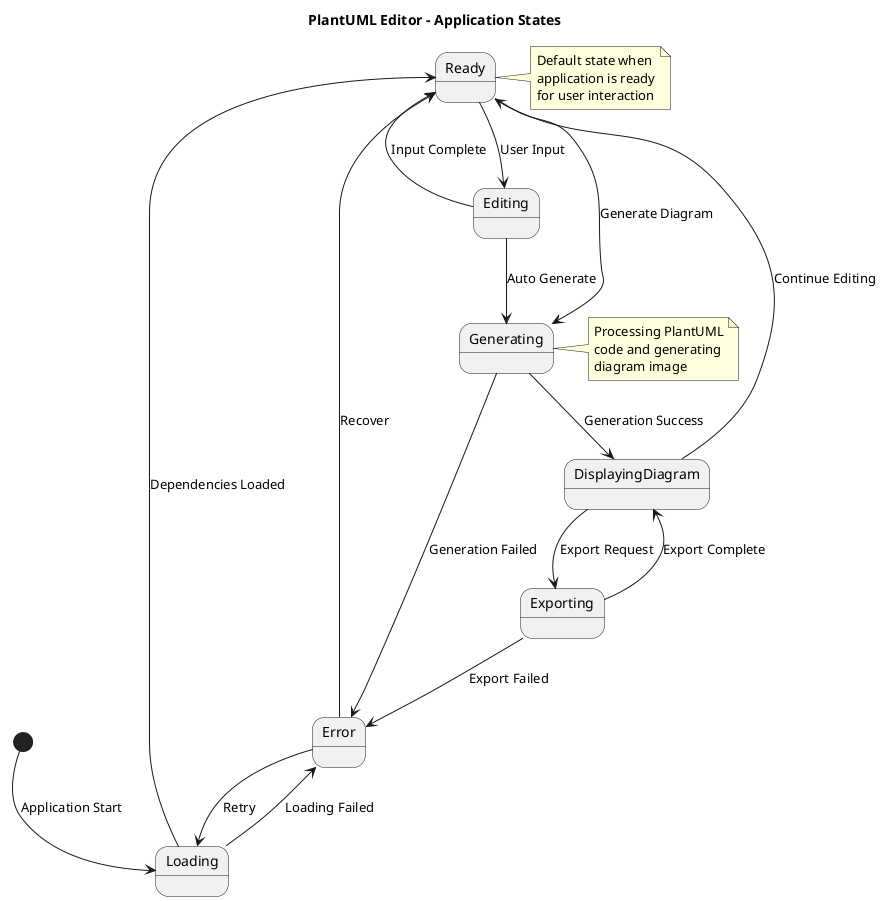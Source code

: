 @startuml State Diagram
title PlantUML Editor - Application States

[*] --> Loading : Application Start

Loading --> Ready : Dependencies Loaded
Loading --> Error : Loading Failed

Ready --> Editing : User Input
Ready --> Generating : Generate Diagram

Editing --> Ready : Input Complete
Editing --> Generating : Auto Generate

Generating --> DisplayingDiagram : Generation Success
Generating --> Error : Generation Failed

DisplayingDiagram --> Ready : Continue Editing
DisplayingDiagram --> Exporting : Export Request

Exporting --> DisplayingDiagram : Export Complete
Exporting --> Error : Export Failed

Error --> Loading : Retry
Error --> Ready : Recover

note right of Ready
  Default state when
  application is ready
  for user interaction
end note

note right of Generating
  Processing PlantUML
  code and generating
  diagram image
end note

@enduml

